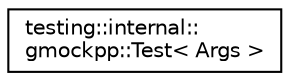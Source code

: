 digraph "Иерархия классов. Графический вид."
{
 // LATEX_PDF_SIZE
  edge [fontname="Helvetica",fontsize="10",labelfontname="Helvetica",labelfontsize="10"];
  node [fontname="Helvetica",fontsize="10",shape=record];
  rankdir="LR";
  Node0 [label="testing::internal::\lgmockpp::Test\< Args \>",height=0.2,width=0.4,color="black", fillcolor="white", style="filled",URL="$structtesting_1_1internal_1_1gmockpp_1_1Test.html",tooltip=" "];
}
